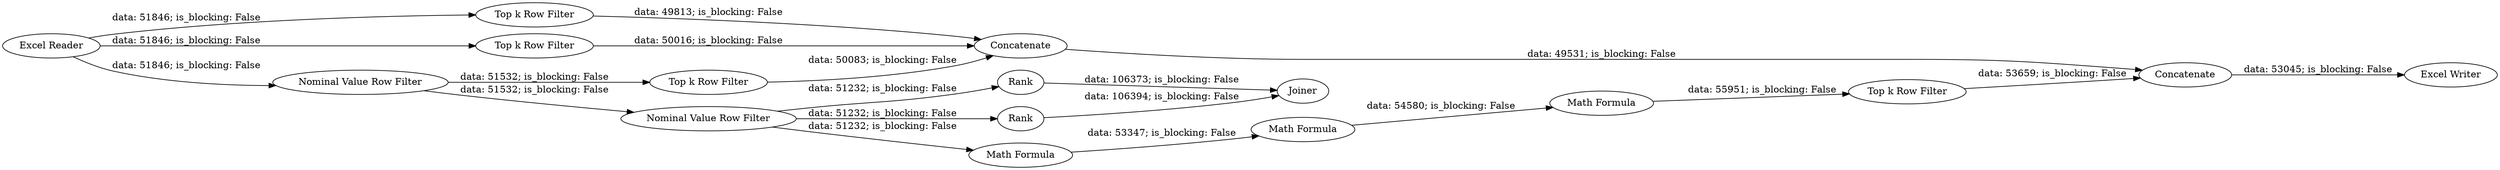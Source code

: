 digraph {
	"2023570764846089063_2" [label="Top k Row Filter"]
	"2023570764846089063_18" [label=Rank]
	"2023570764846089063_20" [label=Joiner]
	"2023570764846089063_3" [label="Top k Row Filter"]
	"2023570764846089063_19" [label=Rank]
	"2023570764846089063_16" [label=Concatenate]
	"2023570764846089063_1" [label="Excel Reader"]
	"2023570764846089063_6" [label="Nominal Value Row Filter"]
	"2023570764846089063_17" [label="Excel Writer"]
	"2023570764846089063_5" [label="Top k Row Filter"]
	"2023570764846089063_11" [label="Math Formula"]
	"2023570764846089063_15" [label=Concatenate]
	"2023570764846089063_14" [label="Top k Row Filter"]
	"2023570764846089063_12" [label="Math Formula"]
	"2023570764846089063_13" [label="Math Formula"]
	"2023570764846089063_4" [label="Nominal Value Row Filter"]
	"2023570764846089063_1" -> "2023570764846089063_3" [label="data: 51846; is_blocking: False"]
	"2023570764846089063_6" -> "2023570764846089063_19" [label="data: 51232; is_blocking: False"]
	"2023570764846089063_5" -> "2023570764846089063_15" [label="data: 50083; is_blocking: False"]
	"2023570764846089063_1" -> "2023570764846089063_2" [label="data: 51846; is_blocking: False"]
	"2023570764846089063_2" -> "2023570764846089063_15" [label="data: 49813; is_blocking: False"]
	"2023570764846089063_16" -> "2023570764846089063_17" [label="data: 53045; is_blocking: False"]
	"2023570764846089063_4" -> "2023570764846089063_5" [label="data: 51532; is_blocking: False"]
	"2023570764846089063_12" -> "2023570764846089063_13" [label="data: 54580; is_blocking: False"]
	"2023570764846089063_19" -> "2023570764846089063_20" [label="data: 106394; is_blocking: False"]
	"2023570764846089063_6" -> "2023570764846089063_11" [label="data: 51232; is_blocking: False"]
	"2023570764846089063_3" -> "2023570764846089063_15" [label="data: 50016; is_blocking: False"]
	"2023570764846089063_6" -> "2023570764846089063_18" [label="data: 51232; is_blocking: False"]
	"2023570764846089063_1" -> "2023570764846089063_4" [label="data: 51846; is_blocking: False"]
	"2023570764846089063_14" -> "2023570764846089063_16" [label="data: 53659; is_blocking: False"]
	"2023570764846089063_18" -> "2023570764846089063_20" [label="data: 106373; is_blocking: False"]
	"2023570764846089063_15" -> "2023570764846089063_16" [label="data: 49531; is_blocking: False"]
	"2023570764846089063_13" -> "2023570764846089063_14" [label="data: 55951; is_blocking: False"]
	"2023570764846089063_4" -> "2023570764846089063_6" [label="data: 51532; is_blocking: False"]
	"2023570764846089063_11" -> "2023570764846089063_12" [label="data: 53347; is_blocking: False"]
	rankdir=LR
}
